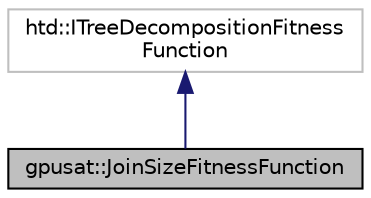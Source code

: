 digraph "gpusat::JoinSizeFitnessFunction"
{
 // INTERACTIVE_SVG=YES
 // LATEX_PDF_SIZE
  edge [fontname="Helvetica",fontsize="10",labelfontname="Helvetica",labelfontsize="10"];
  node [fontname="Helvetica",fontsize="10",shape=record];
  Node1 [label="gpusat::JoinSizeFitnessFunction",height=0.2,width=0.4,color="black", fillcolor="grey75", style="filled", fontcolor="black",tooltip=" "];
  Node2 -> Node1 [dir="back",color="midnightblue",fontsize="10",style="solid"];
  Node2 [label="htd::ITreeDecompositionFitness\lFunction",height=0.2,width=0.4,color="grey75", fillcolor="white", style="filled",tooltip=" "];
}

